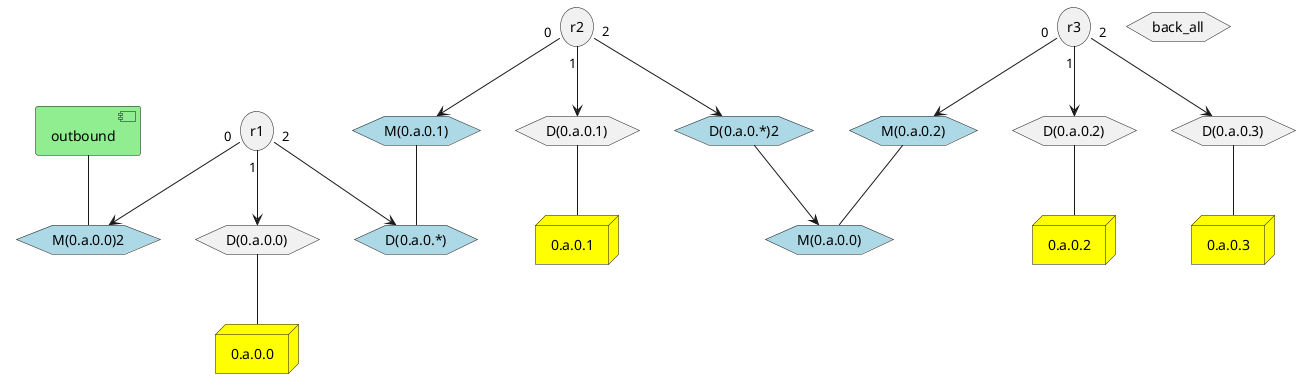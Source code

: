 @startuml subnet-0axx

component outbound #LightGreen

node "0.a.0.0" as 0a00 #Yellow
node "0.a.0.1" as 0a01 #Yellow
node "0.a.0.2" as 0a02 #Yellow
node "0.a.0.3" as 0a03 #Yellow

storage r1
storage r2
storage r3

hexagon "D(0.a.0.0)" as D_0a00
hexagon "D(0.a.0.1)" as D_0a01
hexagon "D(0.a.0.2)" as D_0a02
hexagon "D(0.a.0.3)" as D_0a03
hexagon "back_all" as back_all

'0->外パケットがネットワーク内に入るのを防ぐ
hexagon "D(0.a.0.*)" as D_0a0x  #LightBlue
'1->外パケットがネットワーク内に入るのを防ぐ
hexagon "D(0.a.0.*)2" as D_0a0x_2 #LightBlue
'1->0パケットが無駄な部分を流れるのを防ぐ
hexagon "M(0.a.0.0)" as M_0a00 #LightBlue
'2->0パケットが無駄な部分を流れるのを防ぐ
hexagon "M(0.a.0.0)2" as M_0a00_2 #LightBlue
'2->1, 3->1パケットが外に出ていくのを防ぐ
hexagon "M(0.a.0.1)" as M_0a01 #LightBlue
'3->2パケットが外に出ていくのを防ぐ
hexagon "M(0.a.0.2)" as M_0a02 #LightBlue

outbound -- M_0a00_2

r1 "0" --> M_0a00_2
r1 "1" --> D_0a00
r1 "2" --> D_0a0x

M_0a01 -- D_0a0x

r2 "0" --> M_0a01
r2 "1" --> D_0a01
r2 "2" --> D_0a0x_2

D_0a0x_2 --> M_0a00
M_0a02 -- M_0a00

r3 "0" --> M_0a02
r3 "1" --> D_0a02
r3 "2" --> D_0a03

D_0a00 -- 0a00
D_0a01 -- 0a01
D_0a02 -- 0a02
D_0a03 -- 0a03

@enduml